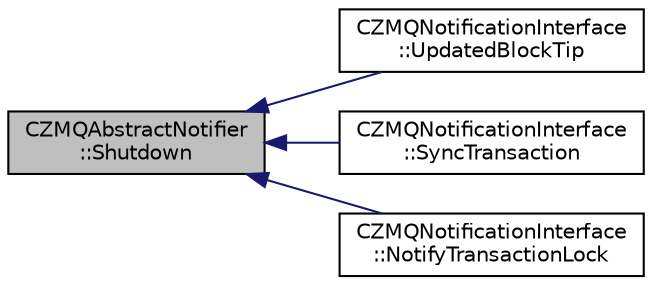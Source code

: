 digraph "CZMQAbstractNotifier::Shutdown"
{
  edge [fontname="Helvetica",fontsize="10",labelfontname="Helvetica",labelfontsize="10"];
  node [fontname="Helvetica",fontsize="10",shape=record];
  rankdir="LR";
  Node28 [label="CZMQAbstractNotifier\l::Shutdown",height=0.2,width=0.4,color="black", fillcolor="grey75", style="filled", fontcolor="black"];
  Node28 -> Node29 [dir="back",color="midnightblue",fontsize="10",style="solid",fontname="Helvetica"];
  Node29 [label="CZMQNotificationInterface\l::UpdatedBlockTip",height=0.2,width=0.4,color="black", fillcolor="white", style="filled",URL="$class_c_z_m_q_notification_interface.html#acd3d5dbbb9741847d161e55f875b83a5"];
  Node28 -> Node30 [dir="back",color="midnightblue",fontsize="10",style="solid",fontname="Helvetica"];
  Node30 [label="CZMQNotificationInterface\l::SyncTransaction",height=0.2,width=0.4,color="black", fillcolor="white", style="filled",URL="$class_c_z_m_q_notification_interface.html#a70a0919ccfbc5fb24cd16909c6d03c05"];
  Node28 -> Node31 [dir="back",color="midnightblue",fontsize="10",style="solid",fontname="Helvetica"];
  Node31 [label="CZMQNotificationInterface\l::NotifyTransactionLock",height=0.2,width=0.4,color="black", fillcolor="white", style="filled",URL="$class_c_z_m_q_notification_interface.html#a82c8518d4631965696b31439fca225b6"];
}
